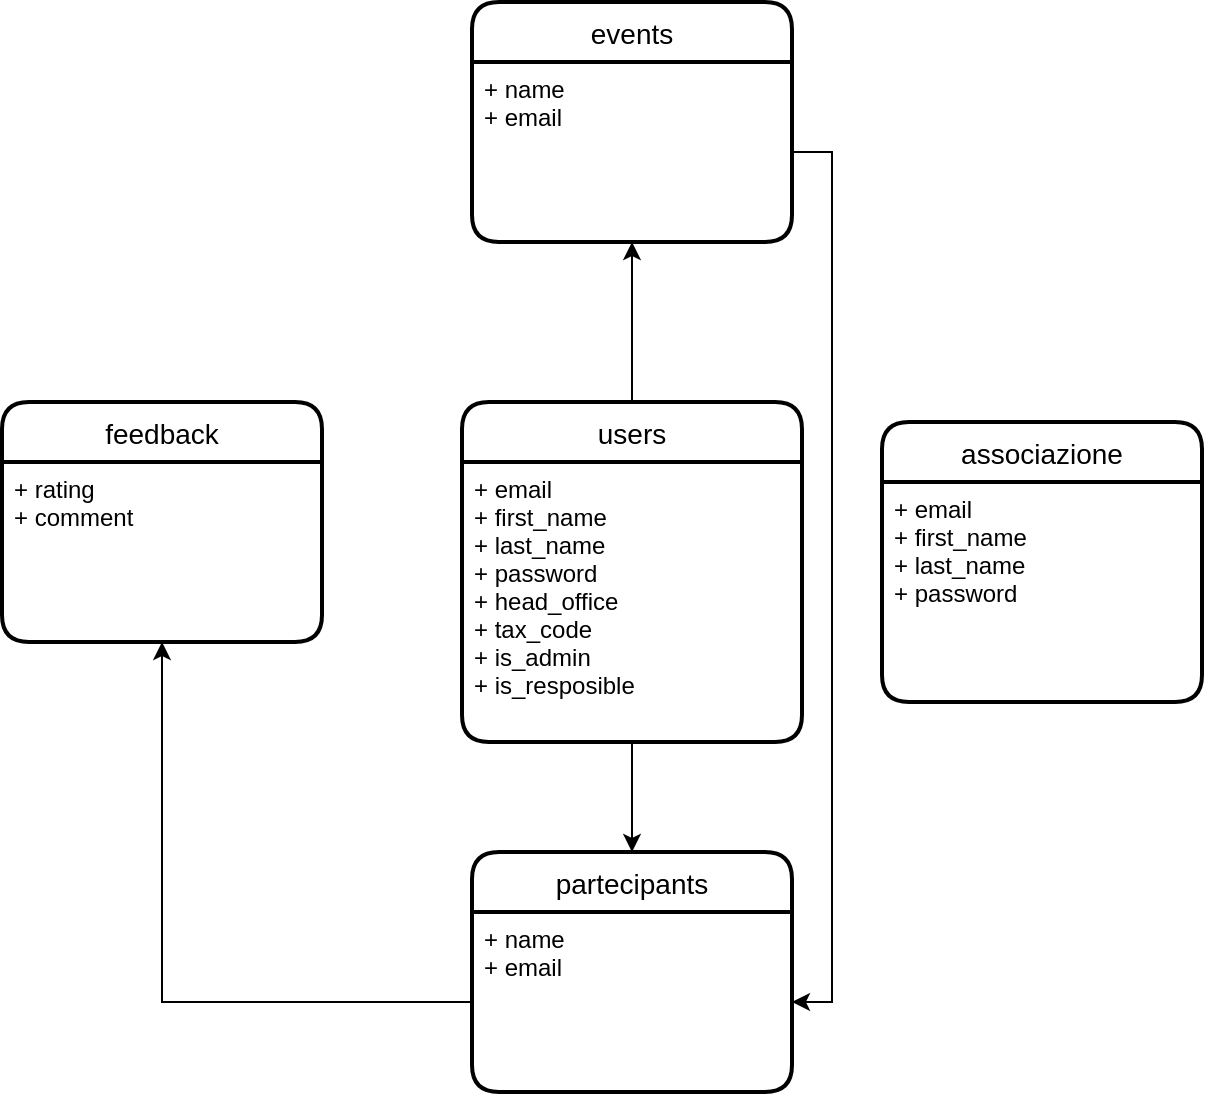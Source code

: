 <mxfile version="20.8.16" type="device"><diagram name="Page-1" id="fxQjGX4dRwyBe_gtTmiA"><mxGraphModel dx="2261" dy="843" grid="1" gridSize="10" guides="1" tooltips="1" connect="1" arrows="1" fold="1" page="1" pageScale="1" pageWidth="827" pageHeight="1169" math="0" shadow="0"><root><mxCell id="0"/><mxCell id="1" parent="0"/><mxCell id="j5uvAvv6mcNwSq6aYwGL-1" value="feedback" style="swimlane;childLayout=stackLayout;horizontal=1;startSize=30;horizontalStack=0;rounded=1;fontSize=14;fontStyle=0;strokeWidth=2;resizeParent=0;resizeLast=1;shadow=0;dashed=0;align=center;" parent="1" vertex="1"><mxGeometry x="-130" y="300" width="160" height="120" as="geometry"/></mxCell><mxCell id="j5uvAvv6mcNwSq6aYwGL-2" value="+ rating&#10;+ comment" style="align=left;strokeColor=none;fillColor=none;spacingLeft=4;fontSize=12;verticalAlign=top;resizable=0;rotatable=0;part=1;" parent="j5uvAvv6mcNwSq6aYwGL-1" vertex="1"><mxGeometry y="30" width="160" height="90" as="geometry"/></mxCell><mxCell id="Xu-BIkLX31p9bTcXjrI9-5" style="edgeStyle=orthogonalEdgeStyle;rounded=0;orthogonalLoop=1;jettySize=auto;html=1;exitX=0.5;exitY=0;exitDx=0;exitDy=0;entryX=0.5;entryY=1;entryDx=0;entryDy=0;" edge="1" parent="1" source="j5uvAvv6mcNwSq6aYwGL-3" target="Xu-BIkLX31p9bTcXjrI9-4"><mxGeometry relative="1" as="geometry"/></mxCell><mxCell id="j5uvAvv6mcNwSq6aYwGL-3" value="users" style="swimlane;childLayout=stackLayout;horizontal=1;startSize=30;horizontalStack=0;rounded=1;fontSize=14;fontStyle=0;strokeWidth=2;resizeParent=0;resizeLast=1;shadow=0;dashed=0;align=center;" parent="1" vertex="1"><mxGeometry x="100" y="300" width="170" height="170" as="geometry"/></mxCell><mxCell id="j5uvAvv6mcNwSq6aYwGL-4" value="+ email&#10;+ first_name&#10;+ last_name&#10;+ password&#10;+ head_office&#10;+ tax_code&#10;+ is_admin&#10;+ is_resposible" style="align=left;strokeColor=none;fillColor=none;spacingLeft=4;fontSize=12;verticalAlign=top;resizable=0;rotatable=0;part=1;" parent="j5uvAvv6mcNwSq6aYwGL-3" vertex="1"><mxGeometry y="30" width="170" height="140" as="geometry"/></mxCell><mxCell id="Xu-BIkLX31p9bTcXjrI9-1" value="partecipants" style="swimlane;childLayout=stackLayout;horizontal=1;startSize=30;horizontalStack=0;rounded=1;fontSize=14;fontStyle=0;strokeWidth=2;resizeParent=0;resizeLast=1;shadow=0;dashed=0;align=center;" vertex="1" parent="1"><mxGeometry x="105" y="525" width="160" height="120" as="geometry"/></mxCell><mxCell id="Xu-BIkLX31p9bTcXjrI9-2" value="+ name&#10;+ email" style="align=left;strokeColor=none;fillColor=none;spacingLeft=4;fontSize=12;verticalAlign=top;resizable=0;rotatable=0;part=1;" vertex="1" parent="Xu-BIkLX31p9bTcXjrI9-1"><mxGeometry y="30" width="160" height="90" as="geometry"/></mxCell><mxCell id="Xu-BIkLX31p9bTcXjrI9-3" value="events" style="swimlane;childLayout=stackLayout;horizontal=1;startSize=30;horizontalStack=0;rounded=1;fontSize=14;fontStyle=0;strokeWidth=2;resizeParent=0;resizeLast=1;shadow=0;dashed=0;align=center;" vertex="1" parent="1"><mxGeometry x="105" y="100" width="160" height="120" as="geometry"/></mxCell><mxCell id="Xu-BIkLX31p9bTcXjrI9-4" value="+ name&#10;+ email" style="align=left;strokeColor=none;fillColor=none;spacingLeft=4;fontSize=12;verticalAlign=top;resizable=0;rotatable=0;part=1;" vertex="1" parent="Xu-BIkLX31p9bTcXjrI9-3"><mxGeometry y="30" width="160" height="90" as="geometry"/></mxCell><mxCell id="Xu-BIkLX31p9bTcXjrI9-7" style="edgeStyle=orthogonalEdgeStyle;rounded=0;orthogonalLoop=1;jettySize=auto;html=1;exitX=0.5;exitY=1;exitDx=0;exitDy=0;entryX=0.5;entryY=0;entryDx=0;entryDy=0;" edge="1" parent="1" source="j5uvAvv6mcNwSq6aYwGL-4" target="Xu-BIkLX31p9bTcXjrI9-1"><mxGeometry relative="1" as="geometry"/></mxCell><mxCell id="Xu-BIkLX31p9bTcXjrI9-8" style="edgeStyle=orthogonalEdgeStyle;rounded=0;orthogonalLoop=1;jettySize=auto;html=1;exitX=0;exitY=0.5;exitDx=0;exitDy=0;entryX=0.5;entryY=1;entryDx=0;entryDy=0;" edge="1" parent="1" source="Xu-BIkLX31p9bTcXjrI9-2" target="j5uvAvv6mcNwSq6aYwGL-2"><mxGeometry relative="1" as="geometry"/></mxCell><mxCell id="Xu-BIkLX31p9bTcXjrI9-9" style="edgeStyle=orthogonalEdgeStyle;rounded=0;orthogonalLoop=1;jettySize=auto;html=1;exitX=1;exitY=0.5;exitDx=0;exitDy=0;entryX=1;entryY=0.5;entryDx=0;entryDy=0;" edge="1" parent="1" source="Xu-BIkLX31p9bTcXjrI9-4" target="Xu-BIkLX31p9bTcXjrI9-2"><mxGeometry relative="1" as="geometry"/></mxCell><mxCell id="Xu-BIkLX31p9bTcXjrI9-10" value="associazione" style="swimlane;childLayout=stackLayout;horizontal=1;startSize=30;horizontalStack=0;rounded=1;fontSize=14;fontStyle=0;strokeWidth=2;resizeParent=0;resizeLast=1;shadow=0;dashed=0;align=center;" vertex="1" parent="1"><mxGeometry x="310" y="310" width="160" height="140" as="geometry"/></mxCell><mxCell id="Xu-BIkLX31p9bTcXjrI9-11" value="+ email&#10;+ first_name&#10;+ last_name&#10;+ password" style="align=left;strokeColor=none;fillColor=none;spacingLeft=4;fontSize=12;verticalAlign=top;resizable=0;rotatable=0;part=1;" vertex="1" parent="Xu-BIkLX31p9bTcXjrI9-10"><mxGeometry y="30" width="160" height="110" as="geometry"/></mxCell></root></mxGraphModel></diagram></mxfile>
